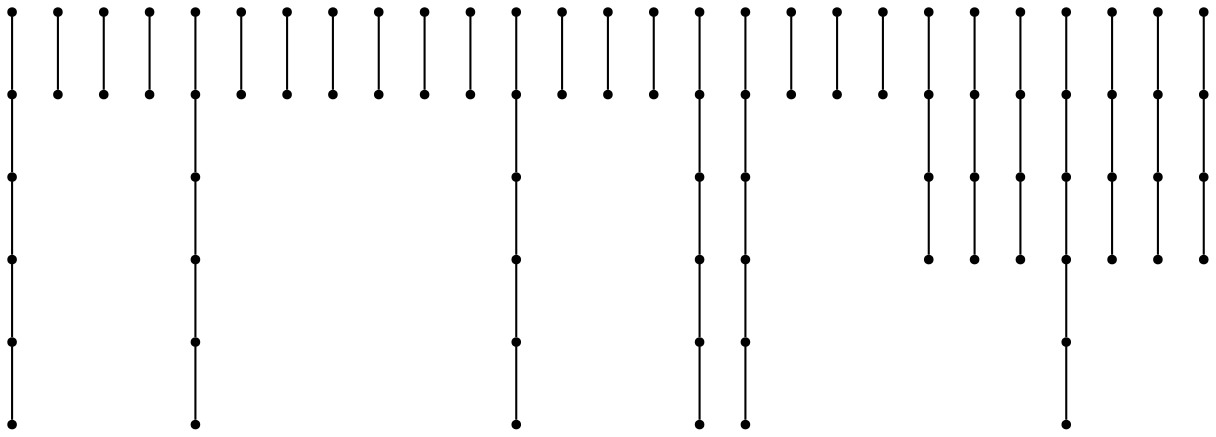 graph {
  node [shape=point,comment="{\"directed\":false,\"doi\":\"10.1007/3-540-44541-2_25\",\"figure\":\"? (8)\"}"]

  v0 [pos="980.7500203450521,1499.466707441542"]
  v1 [pos="980.7500203450521,1442.7166642083064"]
  v2 [pos="980.7500203450521,1385.7166629367405"]
  v3 [pos="980.7500203450521,1329.2166731092666"]
  v4 [pos="980.7500203450522,1272.7166832817925"]
  v5 [pos="980.7500203450521,1215.966640048557"]
  v6 [pos="943.999989827474,1207.7166896396216"]
  v7 [pos="960.7499758402507,1224.2166540357803"]
  v8 [pos="943.999989827474,1320.7166692945693"]
  v9 [pos="960.7499758402507,1337.4666553073462"]
  v10 [pos="943.999989827474,1434.2166286044653"]
  v11 [pos="960.7499758402507,1451.2166680230036"]
  v12 [pos="924.0000089009604,1442.7166642083064"]
  v13 [pos="924.0000089009603,1385.9666845533584"]
  v14 [pos="924.0000089009604,1329.2166731092666"]
  v15 [pos="924.0000089009603,1272.216640048557"]
  v16 [pos="924.0000089009604,1215.716650221083"]
  v17 [pos="924.0000089009604,1159.2166286044653"]
  v18 [pos="1009.0000152587891,1244.216634962294"]
  v19 [pos="952.5000254313152,1244.216634962294"]
  v20 [pos="1009.0000152587891,1357.4666680230036"]
  v21 [pos="952.5000254313152,1357.4666680230034"]
  v22 [pos="1009.0000152587891,1471.2166489495173"]
  v23 [pos="952.5000254313152,1471.2166489495173"]
  v24 [pos="952.5000254313153,1187.4666553073462"]
  v25 [pos="895.5000082651775,1187.4666553073462"]
  v26 [pos="952.5000254313152,1300.7166883680557"]
  v27 [pos="895.5000082651775,1300.7166883680557"]
  v28 [pos="952.5000254313153,1414.2166794670954"]
  v29 [pos="895.5000082651775,1414.2166794670954"]
  v30 [pos="754.0000120798748,1499.466707441542"]
  v31 [pos="754.0000120798748,1442.7166642083064"]
  v32 [pos="754.0000120798748,1385.7166629367407"]
  v33 [pos="754.0000120798748,1329.2166731092666"]
  v34 [pos="754.0000120798748,1272.7166832817927"]
  v35 [pos="754.0000120798748,1215.966640048557"]
  v36 [pos="717.2500133514404,1207.7166896396216"]
  v37 [pos="733.9999993642172,1224.2166540357803"]
  v38 [pos="717.2500133514405,1320.7166692945693"]
  v39 [pos="733.9999993642173,1337.4666553073462"]
  v40 [pos="717.2500133514404,1434.2166286044653"]
  v41 [pos="733.9999993642173,1451.2166680230036"]
  v42 [pos="697.250000635783,1442.7166642083064"]
  v43 [pos="697.250000635783,1385.9666845533584"]
  v44 [pos="697.250000635783,1329.2166731092666"]
  v45 [pos="697.250000635783,1272.216640048557"]
  v46 [pos="697.250000635783,1215.716650221083"]
  v47 [pos="697.250000635783,1159.2166286044653"]
  v48 [pos="640.750010808309,1499.466707441542"]
  v49 [pos="640.750010808309,1442.7166642083064"]
  v50 [pos="640.750010808309,1385.7166629367405"]
  v51 [pos="640.750010808309,1329.2166731092666"]
  v52 [pos="640.750010808309,1272.7166832817925"]
  v53 [pos="640.750010808309,1215.966640048557"]
  v54 [pos="604.0000120798748,1207.7166896396213"]
  v55 [pos="620.7499980926514,1224.2166540357803"]
  v56 [pos="604.0000120798748,1320.7166692945693"]
  v57 [pos="620.7499980926514,1337.4666553073462"]
  v58 [pos="604.0000120798748,1434.2166286044653"]
  v59 [pos="620.7499980926514,1451.2166680230034"]
  v60 [pos="782.4999968210857,1244.216634962294"]
  v61 [pos="725.4999955495199,1244.216634962294"]
  v62 [pos="669.0000057220459,1244.216634962294"]
  v63 [pos="612.5,1244.216634962294"]
  v64 [pos="782.4999968210857,1357.4666680230034"]
  v65 [pos="725.4999955495199,1357.4666680230036"]
  v66 [pos="669.0000057220459,1357.4666680230036"]
  v67 [pos="612.5,1357.4666680230034"]
  v68 [pos="782.4999968210857,1471.2166489495173"]
  v69 [pos="725.4999955495199,1471.2166489495173"]
  v70 [pos="669.0000057220459,1471.2166489495173"]
  v71 [pos="612.5,1471.2166489495173"]
  v72 [pos="583.9999993642172,1442.7166642083064"]
  v73 [pos="583.9999993642172,1385.9666845533584"]
  v74 [pos="583.9999993642172,1329.2166731092666"]
  v75 [pos="583.9999993642172,1272.216640048557"]
  v76 [pos="583.9999993642172,1215.716650221083"]
  v77 [pos="583.9999993642172,1159.2166286044653"]
  v78 [pos="725.4999955495199,1187.4666553073462"]
  v79 [pos="669.0000057220459,1187.4666553073462"]
  v80 [pos="612.5,1187.4666553073462"]
  v81 [pos="555.5000146230062,1187.4666553073462"]
  v82 [pos="725.49999554952,1300.7166883680557"]
  v83 [pos="669.0000057220459,1300.7166883680557"]
  v84 [pos="612.5,1300.7166883680557"]
  v85 [pos="555.5000146230062,1300.7166883680557"]
  v86 [pos="725.49999554952,1414.2166794670952"]
  v87 [pos="669.0000057220459,1414.2166794670954"]
  v88 [pos="612.5,1414.2166794670954"]
  v89 [pos="555.5000146230062,1414.2166794670954"]

  v89 -- v88 [id="-3",pos="555.5000146230062,1414.2166794670954 612.5,1414.2166794670954 612.5,1414.2166794670954 612.5,1414.2166794670954"]
  v88 -- v87 [id="-4",pos="612.5,1414.2166794670954 669.0000057220459,1414.2166794670954 669.0000057220459,1414.2166794670954 669.0000057220459,1414.2166794670954"]
  v87 -- v86 [id="-5",pos="669.0000057220459,1414.2166794670954 725.49999554952,1414.2166794670952 725.49999554952,1414.2166794670952 725.49999554952,1414.2166794670952"]
  v85 -- v84 [id="-8",pos="555.5000146230062,1300.7166883680557 612.5,1300.7166883680557 612.5,1300.7166883680557 612.5,1300.7166883680557"]
  v84 -- v83 [id="-9",pos="612.5,1300.7166883680557 669.0000057220459,1300.7166883680557 669.0000057220459,1300.7166883680557 669.0000057220459,1300.7166883680557"]
  v83 -- v82 [id="-10",pos="669.0000057220459,1300.7166883680557 725.49999554952,1300.7166883680557 725.49999554952,1300.7166883680557 725.49999554952,1300.7166883680557"]
  v81 -- v80 [id="-13",pos="555.5000146230062,1187.4666553073462 612.5,1187.4666553073462 612.5,1187.4666553073462 612.5,1187.4666553073462"]
  v80 -- v79 [id="-14",pos="612.5,1187.4666553073462 669.0000057220459,1187.4666553073462 669.0000057220459,1187.4666553073462 669.0000057220459,1187.4666553073462"]
  v79 -- v78 [id="-15",pos="669.0000057220459,1187.4666553073462 725.4999955495199,1187.4666553073462 725.4999955495199,1187.4666553073462 725.4999955495199,1187.4666553073462"]
  v77 -- v76 [id="-18",pos="583.9999993642172,1159.2166286044653 583.9999993642172,1215.716650221083 583.9999993642172,1215.716650221083 583.9999993642172,1215.716650221083"]
  v76 -- v75 [id="-19",pos="583.9999993642172,1215.716650221083 583.9999993642172,1272.216640048557 583.9999993642172,1272.216640048557 583.9999993642172,1272.216640048557"]
  v75 -- v74 [id="-20",pos="583.9999993642172,1272.216640048557 583.9999993642172,1329.2166731092666 583.9999993642172,1329.2166731092666 583.9999993642172,1329.2166731092666"]
  v74 -- v73 [id="-21",pos="583.9999993642172,1329.2166731092666 583.9999993642172,1385.9666845533584 583.9999993642172,1385.9666845533584 583.9999993642172,1385.9666845533584"]
  v73 -- v72 [id="-22",pos="583.9999993642172,1385.9666845533584 583.9999993642172,1442.7166642083064 583.9999993642172,1442.7166642083064 583.9999993642172,1442.7166642083064"]
  v71 -- v70 [id="-25",pos="612.5,1471.2166489495173 669.0000057220459,1471.2166489495173 669.0000057220459,1471.2166489495173 669.0000057220459,1471.2166489495173"]
  v70 -- v69 [id="-26",pos="669.0000057220459,1471.2166489495173 725.4999955495199,1471.2166489495173 725.4999955495199,1471.2166489495173 725.4999955495199,1471.2166489495173"]
  v69 -- v68 [id="-27",pos="725.4999955495199,1471.2166489495173 782.4999968210857,1471.2166489495173 782.4999968210857,1471.2166489495173 782.4999968210857,1471.2166489495173"]
  v67 -- v66 [id="-30",pos="612.5,1357.4666680230034 669.0000057220459,1357.4666680230036 669.0000057220459,1357.4666680230036 669.0000057220459,1357.4666680230036"]
  v66 -- v65 [id="-31",pos="669.0000057220459,1357.4666680230036 725.4999955495199,1357.4666680230036 725.4999955495199,1357.4666680230036 725.4999955495199,1357.4666680230036"]
  v65 -- v64 [id="-32",pos="725.4999955495199,1357.4666680230036 782.4999968210857,1357.4666680230034 782.4999968210857,1357.4666680230034 782.4999968210857,1357.4666680230034"]
  v63 -- v62 [id="-35",pos="612.5,1244.216634962294 669.0000057220459,1244.216634962294 669.0000057220459,1244.216634962294 669.0000057220459,1244.216634962294"]
  v62 -- v61 [id="-36",pos="669.0000057220459,1244.216634962294 725.4999955495199,1244.216634962294 725.4999955495199,1244.216634962294 725.4999955495199,1244.216634962294"]
  v61 -- v60 [id="-37",pos="725.4999955495199,1244.216634962294 782.4999968210857,1244.216634962294 782.4999968210857,1244.216634962294 782.4999968210857,1244.216634962294"]
  v59 -- v58 [id="-40",pos="620.7499980926514,1451.2166680230034 604.0000120798748,1434.2166286044653 604.0000120798748,1434.2166286044653 604.0000120798748,1434.2166286044653"]
  v57 -- v56 [id="-43",pos="620.7499980926514,1337.4666553073462 604.0000120798748,1320.7166692945693 604.0000120798748,1320.7166692945693 604.0000120798748,1320.7166692945693"]
  v55 -- v54 [id="-46",pos="620.7499980926514,1224.2166540357803 604.0000120798748,1207.7166896396213 604.0000120798748,1207.7166896396213 604.0000120798748,1207.7166896396213"]
  v53 -- v52 [id="-49",pos="640.750010808309,1215.966640048557 640.750010808309,1272.7166832817925 640.750010808309,1272.7166832817925 640.750010808309,1272.7166832817925"]
  v52 -- v51 [id="-50",pos="640.750010808309,1272.7166832817925 640.750010808309,1329.2166731092666 640.750010808309,1329.2166731092666 640.750010808309,1329.2166731092666"]
  v51 -- v50 [id="-51",pos="640.750010808309,1329.2166731092666 640.750010808309,1385.7166629367405 640.750010808309,1385.7166629367405 640.750010808309,1385.7166629367405"]
  v50 -- v49 [id="-52",pos="640.750010808309,1385.7166629367405 640.750010808309,1442.7166642083064 640.750010808309,1442.7166642083064 640.750010808309,1442.7166642083064"]
  v49 -- v48 [id="-53",pos="640.750010808309,1442.7166642083064 640.750010808309,1499.466707441542 640.750010808309,1499.466707441542 640.750010808309,1499.466707441542"]
  v47 -- v46 [id="-56",pos="697.250000635783,1159.2166286044653 697.250000635783,1215.716650221083 697.250000635783,1215.716650221083 697.250000635783,1215.716650221083"]
  v46 -- v45 [id="-57",pos="697.250000635783,1215.716650221083 697.250000635783,1272.216640048557 697.250000635783,1272.216640048557 697.250000635783,1272.216640048557"]
  v45 -- v44 [id="-58",pos="697.250000635783,1272.216640048557 697.250000635783,1329.2166731092666 697.250000635783,1329.2166731092666 697.250000635783,1329.2166731092666"]
  v44 -- v43 [id="-59",pos="697.250000635783,1329.2166731092666 697.250000635783,1385.9666845533584 697.250000635783,1385.9666845533584 697.250000635783,1385.9666845533584"]
  v43 -- v42 [id="-60",pos="697.250000635783,1385.9666845533584 697.250000635783,1442.7166642083064 697.250000635783,1442.7166642083064 697.250000635783,1442.7166642083064"]
  v41 -- v40 [id="-63",pos="733.9999993642173,1451.2166680230036 717.2500133514404,1434.2166286044653 717.2500133514404,1434.2166286044653 717.2500133514404,1434.2166286044653"]
  v39 -- v38 [id="-66",pos="733.9999993642173,1337.4666553073462 717.2500133514405,1320.7166692945693 717.2500133514405,1320.7166692945693 717.2500133514405,1320.7166692945693"]
  v37 -- v36 [id="-69",pos="733.9999993642172,1224.2166540357803 717.2500133514404,1207.7166896396216 717.2500133514404,1207.7166896396216 717.2500133514404,1207.7166896396216"]
  v35 -- v34 [id="-72",pos="754.0000120798748,1215.966640048557 754.0000120798748,1272.7166832817927 754.0000120798748,1272.7166832817927 754.0000120798748,1272.7166832817927"]
  v34 -- v33 [id="-73",pos="754.0000120798748,1272.7166832817927 754.0000120798748,1329.2166731092666 754.0000120798748,1329.2166731092666 754.0000120798748,1329.2166731092666"]
  v33 -- v32 [id="-74",pos="754.0000120798748,1329.2166731092666 754.0000120798748,1385.7166629367407 754.0000120798748,1385.7166629367407 754.0000120798748,1385.7166629367407"]
  v32 -- v31 [id="-75",pos="754.0000120798748,1385.7166629367407 754.0000120798748,1442.7166642083064 754.0000120798748,1442.7166642083064 754.0000120798748,1442.7166642083064"]
  v31 -- v30 [id="-76",pos="754.0000120798748,1442.7166642083064 754.0000120798748,1499.466707441542 754.0000120798748,1499.466707441542 754.0000120798748,1499.466707441542"]
  v29 -- v28 [id="-79",pos="895.5000082651775,1414.2166794670954 952.5000254313153,1414.2166794670954 952.5000254313153,1414.2166794670954 952.5000254313153,1414.2166794670954"]
  v27 -- v26 [id="-82",pos="895.5000082651775,1300.7166883680557 952.5000254313152,1300.7166883680557 952.5000254313152,1300.7166883680557 952.5000254313152,1300.7166883680557"]
  v25 -- v24 [id="-85",pos="895.5000082651775,1187.4666553073462 952.5000254313153,1187.4666553073462 952.5000254313153,1187.4666553073462 952.5000254313153,1187.4666553073462"]
  v23 -- v22 [id="-88",pos="952.5000254313152,1471.2166489495173 1009.0000152587891,1471.2166489495173 1009.0000152587891,1471.2166489495173 1009.0000152587891,1471.2166489495173"]
  v21 -- v20 [id="-91",pos="952.5000254313152,1357.4666680230034 1009.0000152587891,1357.4666680230036 1009.0000152587891,1357.4666680230036 1009.0000152587891,1357.4666680230036"]
  v19 -- v18 [id="-94",pos="952.5000254313152,1244.216634962294 1009.0000152587891,1244.216634962294 1009.0000152587891,1244.216634962294 1009.0000152587891,1244.216634962294"]
  v17 -- v16 [id="-97",pos="924.0000089009604,1159.2166286044653 924.0000089009604,1215.716650221083 924.0000089009604,1215.716650221083 924.0000089009604,1215.716650221083"]
  v16 -- v15 [id="-98",pos="924.0000089009604,1215.716650221083 924.0000089009603,1272.216640048557 924.0000089009603,1272.216640048557 924.0000089009603,1272.216640048557"]
  v15 -- v14 [id="-99",pos="924.0000089009603,1272.216640048557 924.0000089009604,1329.2166731092666 924.0000089009604,1329.2166731092666 924.0000089009604,1329.2166731092666"]
  v14 -- v13 [id="-100",pos="924.0000089009604,1329.2166731092666 924.0000089009603,1385.9666845533584 924.0000089009603,1385.9666845533584 924.0000089009603,1385.9666845533584"]
  v13 -- v12 [id="-101",pos="924.0000089009603,1385.9666845533584 924.0000089009604,1442.7166642083064 924.0000089009604,1442.7166642083064 924.0000089009604,1442.7166642083064"]
  v11 -- v10 [id="-104",pos="960.7499758402507,1451.2166680230036 943.999989827474,1434.2166286044653 943.999989827474,1434.2166286044653 943.999989827474,1434.2166286044653"]
  v9 -- v8 [id="-107",pos="960.7499758402507,1337.4666553073462 943.999989827474,1320.7166692945693 943.999989827474,1320.7166692945693 943.999989827474,1320.7166692945693"]
  v7 -- v6 [id="-110",pos="960.7499758402507,1224.2166540357803 943.999989827474,1207.7166896396216 943.999989827474,1207.7166896396216 943.999989827474,1207.7166896396216"]
  v5 -- v4 [id="-113",pos="980.7500203450521,1215.966640048557 980.7500203450522,1272.7166832817925 980.7500203450522,1272.7166832817925 980.7500203450522,1272.7166832817925"]
  v4 -- v3 [id="-114",pos="980.7500203450522,1272.7166832817925 980.7500203450521,1329.2166731092666 980.7500203450521,1329.2166731092666 980.7500203450521,1329.2166731092666"]
  v3 -- v2 [id="-115",pos="980.7500203450521,1329.2166731092666 980.7500203450521,1385.7166629367405 980.7500203450521,1385.7166629367405 980.7500203450521,1385.7166629367405"]
  v2 -- v1 [id="-116",pos="980.7500203450521,1385.7166629367405 980.7500203450521,1442.7166642083064 980.7500203450521,1442.7166642083064 980.7500203450521,1442.7166642083064"]
  v1 -- v0 [id="-117",pos="980.7500203450521,1442.7166642083064 980.7500203450521,1499.466707441542 980.7500203450521,1499.466707441542 980.7500203450521,1499.466707441542"]
}